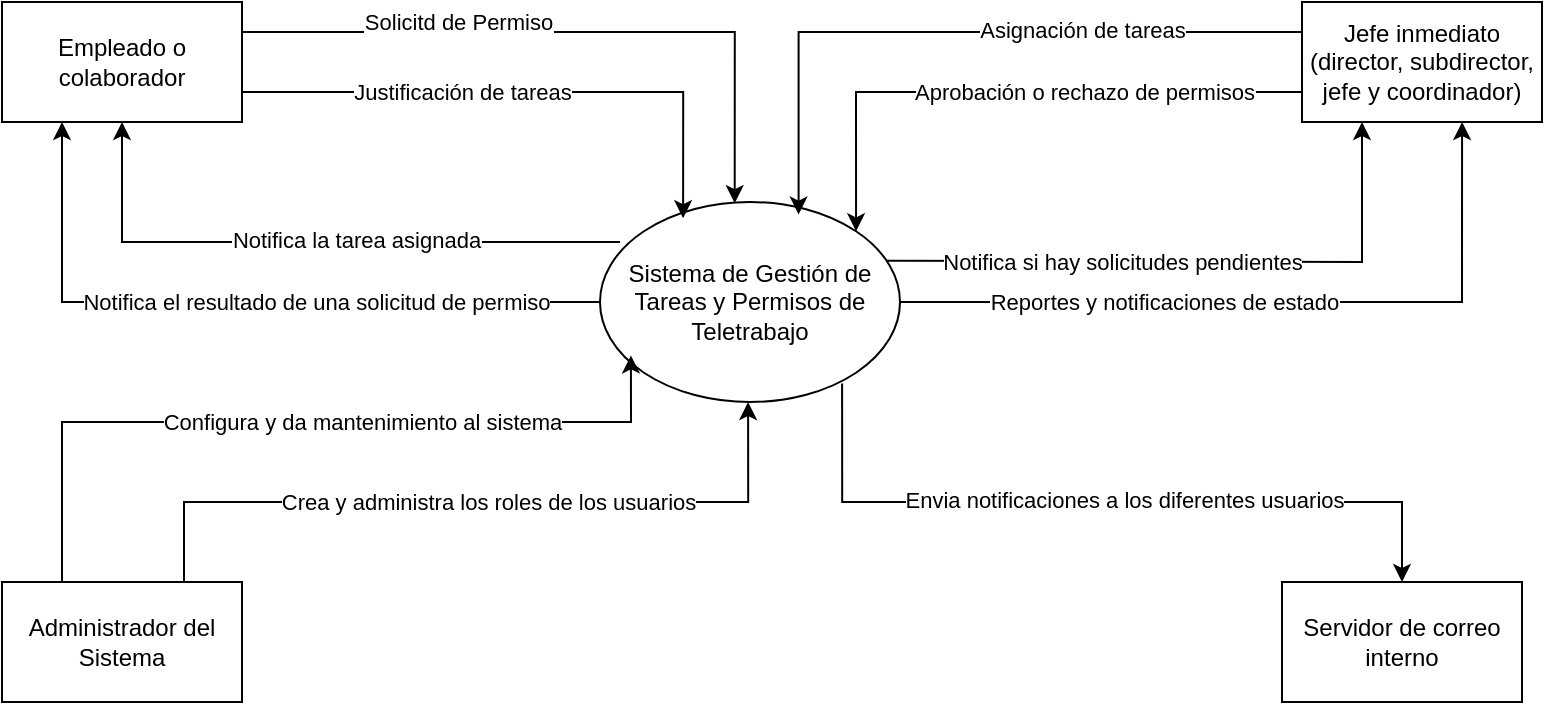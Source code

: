 <mxfile version="26.2.14">
  <diagram name="Página-1" id="IHVPM5v80Y-Uaolm_7tG">
    <mxGraphModel dx="834" dy="422" grid="1" gridSize="10" guides="1" tooltips="1" connect="1" arrows="1" fold="1" page="1" pageScale="1" pageWidth="827" pageHeight="1169" math="0" shadow="0">
      <root>
        <mxCell id="0" />
        <mxCell id="1" parent="0" />
        <mxCell id="SD1OdpLJb4vjs_2V6Wb9-16" style="edgeStyle=orthogonalEdgeStyle;rounded=0;orthogonalLoop=1;jettySize=auto;html=1;exitX=0.807;exitY=0.908;exitDx=0;exitDy=0;entryX=0.5;entryY=0;entryDx=0;entryDy=0;exitPerimeter=0;" parent="1" source="SD1OdpLJb4vjs_2V6Wb9-2" target="SD1OdpLJb4vjs_2V6Wb9-6" edge="1">
          <mxGeometry relative="1" as="geometry">
            <mxPoint x="560" y="360" as="targetPoint" />
            <Array as="points">
              <mxPoint x="460" y="390" />
              <mxPoint x="740" y="390" />
            </Array>
          </mxGeometry>
        </mxCell>
        <mxCell id="v6JWt-sbSDrWK-r_PbYJ-3" value="Envia notificaciones a los diferentes usuarios" style="edgeLabel;html=1;align=center;verticalAlign=middle;resizable=0;points=[];" vertex="1" connectable="0" parent="SD1OdpLJb4vjs_2V6Wb9-16">
          <mxGeometry x="-0.153" y="1" relative="1" as="geometry">
            <mxPoint x="39" as="offset" />
          </mxGeometry>
        </mxCell>
        <mxCell id="SD1OdpLJb4vjs_2V6Wb9-19" style="edgeStyle=orthogonalEdgeStyle;rounded=0;orthogonalLoop=1;jettySize=auto;html=1;exitX=0.067;exitY=0.2;exitDx=0;exitDy=0;entryX=0.5;entryY=1;entryDx=0;entryDy=0;exitPerimeter=0;" parent="1" source="SD1OdpLJb4vjs_2V6Wb9-2" target="SD1OdpLJb4vjs_2V6Wb9-3" edge="1">
          <mxGeometry relative="1" as="geometry" />
        </mxCell>
        <mxCell id="SD1OdpLJb4vjs_2V6Wb9-20" value="Notifica la tarea asignada" style="edgeLabel;html=1;align=center;verticalAlign=middle;resizable=0;points=[];" parent="SD1OdpLJb4vjs_2V6Wb9-19" vertex="1" connectable="0">
          <mxGeometry x="-0.146" y="-1" relative="1" as="geometry">
            <mxPoint as="offset" />
          </mxGeometry>
        </mxCell>
        <mxCell id="SD1OdpLJb4vjs_2V6Wb9-21" style="edgeStyle=orthogonalEdgeStyle;rounded=0;orthogonalLoop=1;jettySize=auto;html=1;exitX=0;exitY=0.5;exitDx=0;exitDy=0;entryX=0.25;entryY=1;entryDx=0;entryDy=0;" parent="1" source="SD1OdpLJb4vjs_2V6Wb9-2" target="SD1OdpLJb4vjs_2V6Wb9-3" edge="1">
          <mxGeometry relative="1" as="geometry" />
        </mxCell>
        <mxCell id="SD1OdpLJb4vjs_2V6Wb9-22" value="Notifica el resultado de una solicitud de permiso" style="edgeLabel;html=1;align=center;verticalAlign=middle;resizable=0;points=[];" parent="SD1OdpLJb4vjs_2V6Wb9-21" vertex="1" connectable="0">
          <mxGeometry x="-0.521" y="-1" relative="1" as="geometry">
            <mxPoint x="-56" y="1" as="offset" />
          </mxGeometry>
        </mxCell>
        <mxCell id="SD1OdpLJb4vjs_2V6Wb9-30" style="edgeStyle=orthogonalEdgeStyle;rounded=0;orthogonalLoop=1;jettySize=auto;html=1;exitX=0.948;exitY=0.294;exitDx=0;exitDy=0;entryX=0.25;entryY=1;entryDx=0;entryDy=0;exitPerimeter=0;" parent="1" source="SD1OdpLJb4vjs_2V6Wb9-2" target="SD1OdpLJb4vjs_2V6Wb9-4" edge="1">
          <mxGeometry relative="1" as="geometry">
            <Array as="points">
              <mxPoint x="489" y="269" />
              <mxPoint x="720" y="270" />
            </Array>
          </mxGeometry>
        </mxCell>
        <mxCell id="SD1OdpLJb4vjs_2V6Wb9-31" value="Notifica si hay solicitudes pendientes" style="edgeLabel;html=1;align=center;verticalAlign=middle;resizable=0;points=[];" parent="SD1OdpLJb4vjs_2V6Wb9-30" vertex="1" connectable="0">
          <mxGeometry x="-0.418" y="1" relative="1" as="geometry">
            <mxPoint x="29" y="1" as="offset" />
          </mxGeometry>
        </mxCell>
        <mxCell id="SD1OdpLJb4vjs_2V6Wb9-2" value="Sistema de Gestión de Tareas y Permisos de Teletrabajo" style="ellipse;whiteSpace=wrap;html=1;" parent="1" vertex="1">
          <mxGeometry x="339" y="240" width="150" height="100" as="geometry" />
        </mxCell>
        <mxCell id="SD1OdpLJb4vjs_2V6Wb9-12" value="Solicitd de Permiso" style="edgeStyle=orthogonalEdgeStyle;rounded=0;orthogonalLoop=1;jettySize=auto;html=1;exitX=1;exitY=0.25;exitDx=0;exitDy=0;entryX=0.449;entryY=0.006;entryDx=0;entryDy=0;entryPerimeter=0;" parent="1" source="SD1OdpLJb4vjs_2V6Wb9-3" target="SD1OdpLJb4vjs_2V6Wb9-2" edge="1">
          <mxGeometry x="-0.351" y="5" relative="1" as="geometry">
            <mxPoint as="offset" />
          </mxGeometry>
        </mxCell>
        <mxCell id="SD1OdpLJb4vjs_2V6Wb9-13" value="Justificación de tareas" style="edgeStyle=orthogonalEdgeStyle;rounded=0;orthogonalLoop=1;jettySize=auto;html=1;exitX=1;exitY=0.75;exitDx=0;exitDy=0;entryX=0.277;entryY=0.081;entryDx=0;entryDy=0;entryPerimeter=0;" parent="1" source="SD1OdpLJb4vjs_2V6Wb9-3" target="SD1OdpLJb4vjs_2V6Wb9-2" edge="1">
          <mxGeometry x="-0.225" relative="1" as="geometry">
            <mxPoint x="370" y="250" as="targetPoint" />
            <mxPoint as="offset" />
          </mxGeometry>
        </mxCell>
        <mxCell id="SD1OdpLJb4vjs_2V6Wb9-3" value="Empleado o colaborador" style="rounded=0;whiteSpace=wrap;html=1;" parent="1" vertex="1">
          <mxGeometry x="40" y="140" width="120" height="60" as="geometry" />
        </mxCell>
        <mxCell id="SD1OdpLJb4vjs_2V6Wb9-28" style="edgeStyle=orthogonalEdgeStyle;rounded=0;orthogonalLoop=1;jettySize=auto;html=1;exitX=0;exitY=0.75;exitDx=0;exitDy=0;entryX=1;entryY=0;entryDx=0;entryDy=0;" parent="1" source="SD1OdpLJb4vjs_2V6Wb9-4" target="SD1OdpLJb4vjs_2V6Wb9-2" edge="1">
          <mxGeometry relative="1" as="geometry" />
        </mxCell>
        <mxCell id="SD1OdpLJb4vjs_2V6Wb9-29" value="Aprobación o rechazo de permisos" style="edgeLabel;html=1;align=center;verticalAlign=middle;resizable=0;points=[];" parent="SD1OdpLJb4vjs_2V6Wb9-28" vertex="1" connectable="0">
          <mxGeometry x="-0.012" relative="1" as="geometry">
            <mxPoint x="35" as="offset" />
          </mxGeometry>
        </mxCell>
        <mxCell id="SD1OdpLJb4vjs_2V6Wb9-4" value="Jefe inmediato (director, subdirector, jefe y coordinador)" style="rounded=0;whiteSpace=wrap;html=1;" parent="1" vertex="1">
          <mxGeometry x="690" y="140" width="120" height="60" as="geometry" />
        </mxCell>
        <mxCell id="SD1OdpLJb4vjs_2V6Wb9-5" value="Administrador del Sistema" style="rounded=0;whiteSpace=wrap;html=1;" parent="1" vertex="1">
          <mxGeometry x="40" y="430" width="120" height="60" as="geometry" />
        </mxCell>
        <mxCell id="SD1OdpLJb4vjs_2V6Wb9-6" value="Servidor de correo interno" style="rounded=0;whiteSpace=wrap;html=1;" parent="1" vertex="1">
          <mxGeometry x="680" y="430" width="120" height="60" as="geometry" />
        </mxCell>
        <mxCell id="SD1OdpLJb4vjs_2V6Wb9-26" style="edgeStyle=orthogonalEdgeStyle;rounded=0;orthogonalLoop=1;jettySize=auto;html=1;exitX=0;exitY=0.25;exitDx=0;exitDy=0;entryX=0.662;entryY=0.063;entryDx=0;entryDy=0;entryPerimeter=0;" parent="1" source="SD1OdpLJb4vjs_2V6Wb9-4" target="SD1OdpLJb4vjs_2V6Wb9-2" edge="1">
          <mxGeometry relative="1" as="geometry" />
        </mxCell>
        <mxCell id="SD1OdpLJb4vjs_2V6Wb9-27" value="Asignación de tareas" style="edgeLabel;html=1;align=center;verticalAlign=middle;resizable=0;points=[];" parent="SD1OdpLJb4vjs_2V6Wb9-26" vertex="1" connectable="0">
          <mxGeometry x="-0.195" y="-1" relative="1" as="geometry">
            <mxPoint x="28" as="offset" />
          </mxGeometry>
        </mxCell>
        <mxCell id="SD1OdpLJb4vjs_2V6Wb9-32" style="edgeStyle=orthogonalEdgeStyle;rounded=0;orthogonalLoop=1;jettySize=auto;html=1;exitX=1;exitY=0.5;exitDx=0;exitDy=0;entryX=0.667;entryY=1;entryDx=0;entryDy=0;entryPerimeter=0;" parent="1" source="SD1OdpLJb4vjs_2V6Wb9-2" target="SD1OdpLJb4vjs_2V6Wb9-4" edge="1">
          <mxGeometry relative="1" as="geometry" />
        </mxCell>
        <mxCell id="SD1OdpLJb4vjs_2V6Wb9-33" value="Reportes y notificaciones de estado" style="edgeLabel;html=1;align=center;verticalAlign=middle;resizable=0;points=[];" parent="SD1OdpLJb4vjs_2V6Wb9-32" vertex="1" connectable="0">
          <mxGeometry x="-0.19" relative="1" as="geometry">
            <mxPoint x="-19" as="offset" />
          </mxGeometry>
        </mxCell>
        <mxCell id="v6JWt-sbSDrWK-r_PbYJ-1" style="edgeStyle=orthogonalEdgeStyle;rounded=0;orthogonalLoop=1;jettySize=auto;html=1;entryX=0.287;entryY=0.946;entryDx=0;entryDy=0;entryPerimeter=0;exitX=0.75;exitY=0;exitDx=0;exitDy=0;" edge="1" parent="1" source="SD1OdpLJb4vjs_2V6Wb9-5">
          <mxGeometry relative="1" as="geometry">
            <mxPoint x="170" y="420" as="sourcePoint" />
            <mxPoint x="413.05" y="340" as="targetPoint" />
            <Array as="points">
              <mxPoint x="131" y="430" />
              <mxPoint x="131" y="390" />
              <mxPoint x="413" y="390" />
            </Array>
          </mxGeometry>
        </mxCell>
        <mxCell id="v6JWt-sbSDrWK-r_PbYJ-2" value="Crea y administra los roles de los usuarios" style="edgeLabel;html=1;align=center;verticalAlign=middle;resizable=0;points=[];" vertex="1" connectable="0" parent="v6JWt-sbSDrWK-r_PbYJ-1">
          <mxGeometry x="-0.175" relative="1" as="geometry">
            <mxPoint x="39" as="offset" />
          </mxGeometry>
        </mxCell>
        <mxCell id="v6JWt-sbSDrWK-r_PbYJ-4" style="edgeStyle=orthogonalEdgeStyle;rounded=0;orthogonalLoop=1;jettySize=auto;html=1;exitX=0.25;exitY=0;exitDx=0;exitDy=0;entryX=0.103;entryY=0.767;entryDx=0;entryDy=0;entryPerimeter=0;" edge="1" parent="1" source="SD1OdpLJb4vjs_2V6Wb9-5" target="SD1OdpLJb4vjs_2V6Wb9-2">
          <mxGeometry relative="1" as="geometry">
            <Array as="points">
              <mxPoint x="70" y="350" />
              <mxPoint x="354" y="350" />
            </Array>
          </mxGeometry>
        </mxCell>
        <mxCell id="v6JWt-sbSDrWK-r_PbYJ-5" value="Configura y da mantenimiento al sistema" style="edgeLabel;html=1;align=center;verticalAlign=middle;resizable=0;points=[];" vertex="1" connectable="0" parent="v6JWt-sbSDrWK-r_PbYJ-4">
          <mxGeometry x="-0.125" y="-2" relative="1" as="geometry">
            <mxPoint x="56" y="-2" as="offset" />
          </mxGeometry>
        </mxCell>
      </root>
    </mxGraphModel>
  </diagram>
</mxfile>
